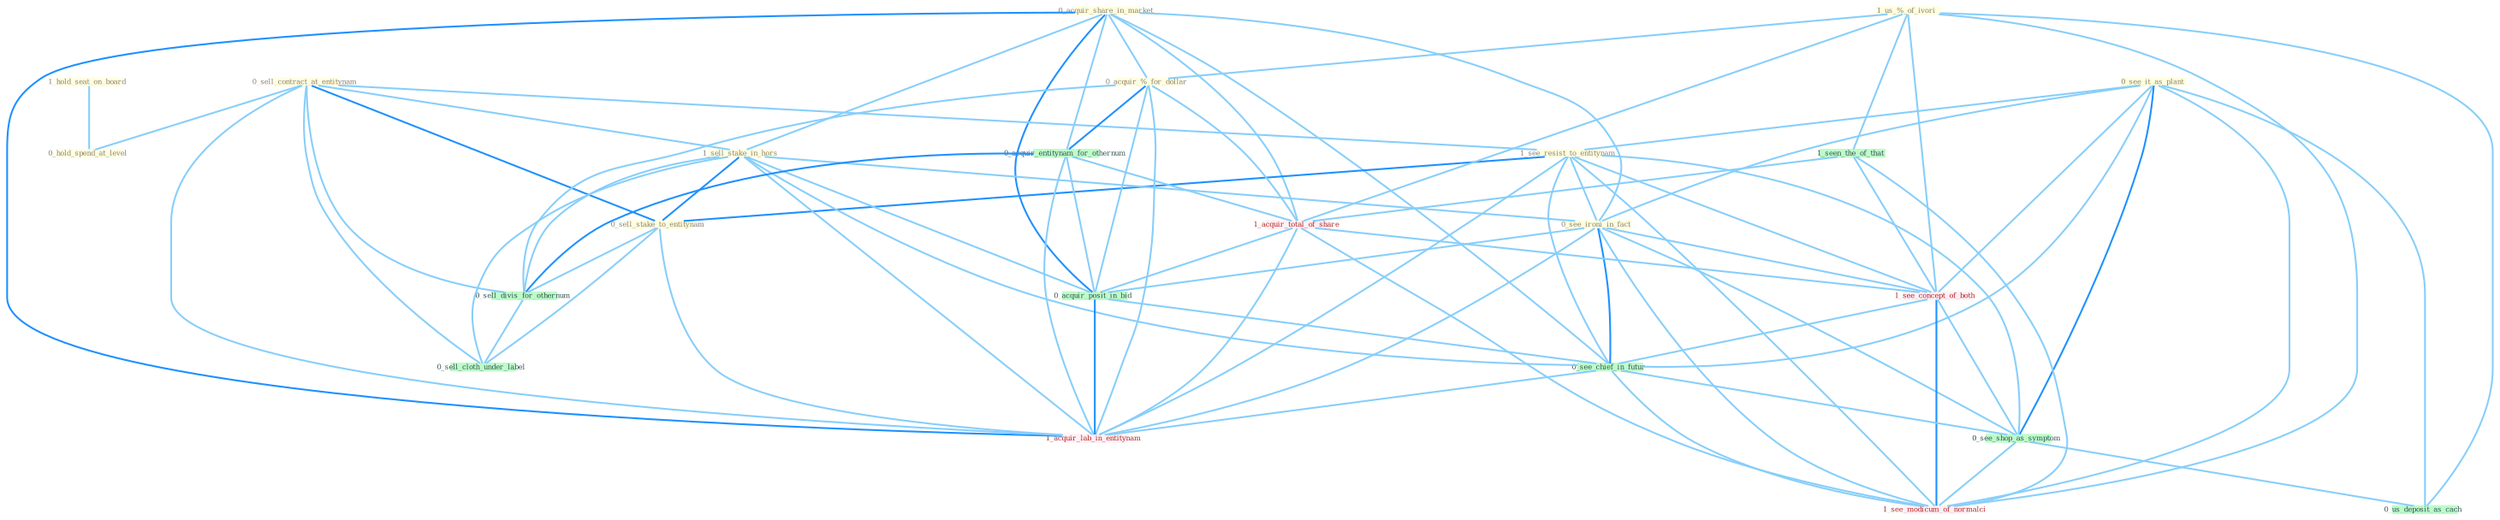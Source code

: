 Graph G{ 
    node
    [shape=polygon,style=filled,width=.5,height=.06,color="#BDFCC9",fixedsize=true,fontsize=4,
    fontcolor="#2f4f4f"];
    {node
    [color="#ffffe0", fontcolor="#8b7d6b"] "0_acquir_share_in_market " "0_see_it_as_plant " "0_sell_contract_at_entitynam " "1_hold_seat_on_board " "1_see_resist_to_entitynam " "1_sell_stake_in_hors " "1_us_%_of_ivori " "0_sell_stake_to_entitynam " "0_acquir_%_for_dollar " "0_see_ironi_in_fact " "0_hold_spend_at_level "}
{node [color="#fff0f5", fontcolor="#b22222"] "1_acquir_total_of_share " "1_see_concept_of_both " "1_acquir_lab_in_entitynam " "1_see_modicum_of_normalci "}
edge [color="#B0E2FF"];

	"0_acquir_share_in_market " -- "1_sell_stake_in_hors " [w="1", color="#87cefa" ];
	"0_acquir_share_in_market " -- "0_acquir_%_for_dollar " [w="1", color="#87cefa" ];
	"0_acquir_share_in_market " -- "0_see_ironi_in_fact " [w="1", color="#87cefa" ];
	"0_acquir_share_in_market " -- "0_acquir_entitynam_for_othernum " [w="1", color="#87cefa" ];
	"0_acquir_share_in_market " -- "1_acquir_total_of_share " [w="1", color="#87cefa" ];
	"0_acquir_share_in_market " -- "0_acquir_posit_in_bid " [w="2", color="#1e90ff" , len=0.8];
	"0_acquir_share_in_market " -- "0_see_chief_in_futur " [w="1", color="#87cefa" ];
	"0_acquir_share_in_market " -- "1_acquir_lab_in_entitynam " [w="2", color="#1e90ff" , len=0.8];
	"0_see_it_as_plant " -- "1_see_resist_to_entitynam " [w="1", color="#87cefa" ];
	"0_see_it_as_plant " -- "0_see_ironi_in_fact " [w="1", color="#87cefa" ];
	"0_see_it_as_plant " -- "1_see_concept_of_both " [w="1", color="#87cefa" ];
	"0_see_it_as_plant " -- "0_see_chief_in_futur " [w="1", color="#87cefa" ];
	"0_see_it_as_plant " -- "0_see_shop_as_symptom " [w="2", color="#1e90ff" , len=0.8];
	"0_see_it_as_plant " -- "0_us_deposit_as_cach " [w="1", color="#87cefa" ];
	"0_see_it_as_plant " -- "1_see_modicum_of_normalci " [w="1", color="#87cefa" ];
	"0_sell_contract_at_entitynam " -- "1_see_resist_to_entitynam " [w="1", color="#87cefa" ];
	"0_sell_contract_at_entitynam " -- "1_sell_stake_in_hors " [w="1", color="#87cefa" ];
	"0_sell_contract_at_entitynam " -- "0_sell_stake_to_entitynam " [w="2", color="#1e90ff" , len=0.8];
	"0_sell_contract_at_entitynam " -- "0_hold_spend_at_level " [w="1", color="#87cefa" ];
	"0_sell_contract_at_entitynam " -- "0_sell_divis_for_othernum " [w="1", color="#87cefa" ];
	"0_sell_contract_at_entitynam " -- "0_sell_cloth_under_label " [w="1", color="#87cefa" ];
	"0_sell_contract_at_entitynam " -- "1_acquir_lab_in_entitynam " [w="1", color="#87cefa" ];
	"1_hold_seat_on_board " -- "0_hold_spend_at_level " [w="1", color="#87cefa" ];
	"1_see_resist_to_entitynam " -- "0_sell_stake_to_entitynam " [w="2", color="#1e90ff" , len=0.8];
	"1_see_resist_to_entitynam " -- "0_see_ironi_in_fact " [w="1", color="#87cefa" ];
	"1_see_resist_to_entitynam " -- "1_see_concept_of_both " [w="1", color="#87cefa" ];
	"1_see_resist_to_entitynam " -- "0_see_chief_in_futur " [w="1", color="#87cefa" ];
	"1_see_resist_to_entitynam " -- "0_see_shop_as_symptom " [w="1", color="#87cefa" ];
	"1_see_resist_to_entitynam " -- "1_acquir_lab_in_entitynam " [w="1", color="#87cefa" ];
	"1_see_resist_to_entitynam " -- "1_see_modicum_of_normalci " [w="1", color="#87cefa" ];
	"1_sell_stake_in_hors " -- "0_sell_stake_to_entitynam " [w="2", color="#1e90ff" , len=0.8];
	"1_sell_stake_in_hors " -- "0_see_ironi_in_fact " [w="1", color="#87cefa" ];
	"1_sell_stake_in_hors " -- "0_sell_divis_for_othernum " [w="1", color="#87cefa" ];
	"1_sell_stake_in_hors " -- "0_sell_cloth_under_label " [w="1", color="#87cefa" ];
	"1_sell_stake_in_hors " -- "0_acquir_posit_in_bid " [w="1", color="#87cefa" ];
	"1_sell_stake_in_hors " -- "0_see_chief_in_futur " [w="1", color="#87cefa" ];
	"1_sell_stake_in_hors " -- "1_acquir_lab_in_entitynam " [w="1", color="#87cefa" ];
	"1_us_%_of_ivori " -- "0_acquir_%_for_dollar " [w="1", color="#87cefa" ];
	"1_us_%_of_ivori " -- "1_seen_the_of_that " [w="1", color="#87cefa" ];
	"1_us_%_of_ivori " -- "1_acquir_total_of_share " [w="1", color="#87cefa" ];
	"1_us_%_of_ivori " -- "1_see_concept_of_both " [w="1", color="#87cefa" ];
	"1_us_%_of_ivori " -- "0_us_deposit_as_cach " [w="1", color="#87cefa" ];
	"1_us_%_of_ivori " -- "1_see_modicum_of_normalci " [w="1", color="#87cefa" ];
	"0_sell_stake_to_entitynam " -- "0_sell_divis_for_othernum " [w="1", color="#87cefa" ];
	"0_sell_stake_to_entitynam " -- "0_sell_cloth_under_label " [w="1", color="#87cefa" ];
	"0_sell_stake_to_entitynam " -- "1_acquir_lab_in_entitynam " [w="1", color="#87cefa" ];
	"0_acquir_%_for_dollar " -- "0_acquir_entitynam_for_othernum " [w="2", color="#1e90ff" , len=0.8];
	"0_acquir_%_for_dollar " -- "0_sell_divis_for_othernum " [w="1", color="#87cefa" ];
	"0_acquir_%_for_dollar " -- "1_acquir_total_of_share " [w="1", color="#87cefa" ];
	"0_acquir_%_for_dollar " -- "0_acquir_posit_in_bid " [w="1", color="#87cefa" ];
	"0_acquir_%_for_dollar " -- "1_acquir_lab_in_entitynam " [w="1", color="#87cefa" ];
	"0_see_ironi_in_fact " -- "0_acquir_posit_in_bid " [w="1", color="#87cefa" ];
	"0_see_ironi_in_fact " -- "1_see_concept_of_both " [w="1", color="#87cefa" ];
	"0_see_ironi_in_fact " -- "0_see_chief_in_futur " [w="2", color="#1e90ff" , len=0.8];
	"0_see_ironi_in_fact " -- "0_see_shop_as_symptom " [w="1", color="#87cefa" ];
	"0_see_ironi_in_fact " -- "1_acquir_lab_in_entitynam " [w="1", color="#87cefa" ];
	"0_see_ironi_in_fact " -- "1_see_modicum_of_normalci " [w="1", color="#87cefa" ];
	"0_acquir_entitynam_for_othernum " -- "0_sell_divis_for_othernum " [w="2", color="#1e90ff" , len=0.8];
	"0_acquir_entitynam_for_othernum " -- "1_acquir_total_of_share " [w="1", color="#87cefa" ];
	"0_acquir_entitynam_for_othernum " -- "0_acquir_posit_in_bid " [w="1", color="#87cefa" ];
	"0_acquir_entitynam_for_othernum " -- "1_acquir_lab_in_entitynam " [w="1", color="#87cefa" ];
	"1_seen_the_of_that " -- "1_acquir_total_of_share " [w="1", color="#87cefa" ];
	"1_seen_the_of_that " -- "1_see_concept_of_both " [w="1", color="#87cefa" ];
	"1_seen_the_of_that " -- "1_see_modicum_of_normalci " [w="1", color="#87cefa" ];
	"0_sell_divis_for_othernum " -- "0_sell_cloth_under_label " [w="1", color="#87cefa" ];
	"1_acquir_total_of_share " -- "0_acquir_posit_in_bid " [w="1", color="#87cefa" ];
	"1_acquir_total_of_share " -- "1_see_concept_of_both " [w="1", color="#87cefa" ];
	"1_acquir_total_of_share " -- "1_acquir_lab_in_entitynam " [w="1", color="#87cefa" ];
	"1_acquir_total_of_share " -- "1_see_modicum_of_normalci " [w="1", color="#87cefa" ];
	"0_acquir_posit_in_bid " -- "0_see_chief_in_futur " [w="1", color="#87cefa" ];
	"0_acquir_posit_in_bid " -- "1_acquir_lab_in_entitynam " [w="2", color="#1e90ff" , len=0.8];
	"1_see_concept_of_both " -- "0_see_chief_in_futur " [w="1", color="#87cefa" ];
	"1_see_concept_of_both " -- "0_see_shop_as_symptom " [w="1", color="#87cefa" ];
	"1_see_concept_of_both " -- "1_see_modicum_of_normalci " [w="2", color="#1e90ff" , len=0.8];
	"0_see_chief_in_futur " -- "0_see_shop_as_symptom " [w="1", color="#87cefa" ];
	"0_see_chief_in_futur " -- "1_acquir_lab_in_entitynam " [w="1", color="#87cefa" ];
	"0_see_chief_in_futur " -- "1_see_modicum_of_normalci " [w="1", color="#87cefa" ];
	"0_see_shop_as_symptom " -- "0_us_deposit_as_cach " [w="1", color="#87cefa" ];
	"0_see_shop_as_symptom " -- "1_see_modicum_of_normalci " [w="1", color="#87cefa" ];
}